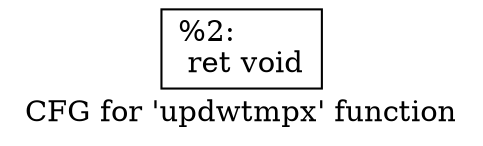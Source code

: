 digraph "CFG for 'updwtmpx' function" {
	label="CFG for 'updwtmpx' function";

	Node0x1fedf40 [shape=record,label="{%2:\l  ret void\l}"];
}
